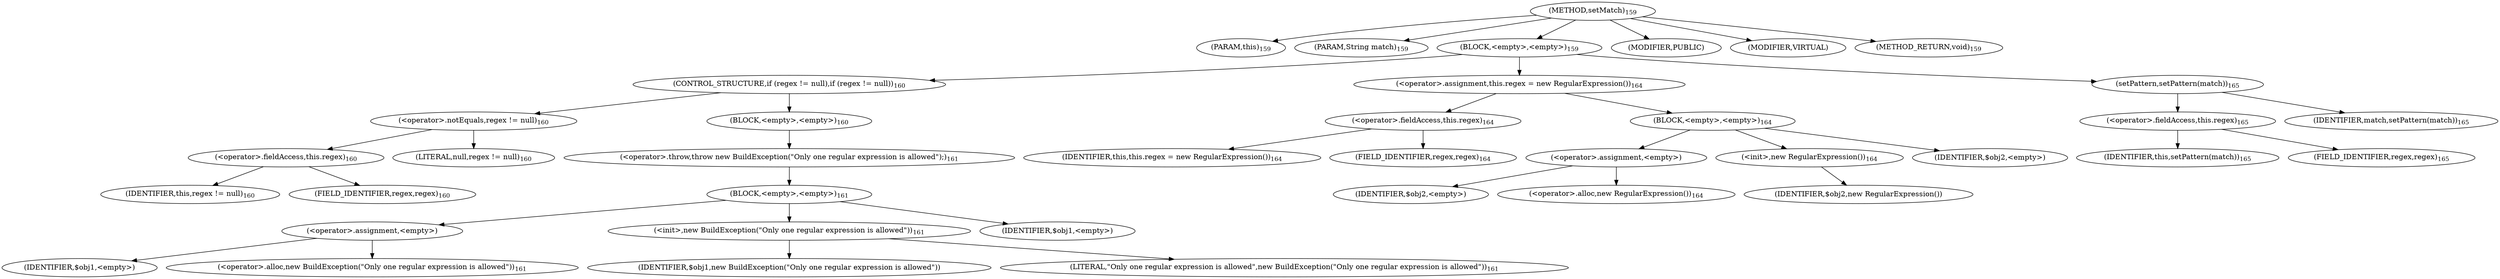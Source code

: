 digraph "setMatch" {  
"147" [label = <(METHOD,setMatch)<SUB>159</SUB>> ]
"148" [label = <(PARAM,this)<SUB>159</SUB>> ]
"149" [label = <(PARAM,String match)<SUB>159</SUB>> ]
"150" [label = <(BLOCK,&lt;empty&gt;,&lt;empty&gt;)<SUB>159</SUB>> ]
"151" [label = <(CONTROL_STRUCTURE,if (regex != null),if (regex != null))<SUB>160</SUB>> ]
"152" [label = <(&lt;operator&gt;.notEquals,regex != null)<SUB>160</SUB>> ]
"153" [label = <(&lt;operator&gt;.fieldAccess,this.regex)<SUB>160</SUB>> ]
"154" [label = <(IDENTIFIER,this,regex != null)<SUB>160</SUB>> ]
"155" [label = <(FIELD_IDENTIFIER,regex,regex)<SUB>160</SUB>> ]
"156" [label = <(LITERAL,null,regex != null)<SUB>160</SUB>> ]
"157" [label = <(BLOCK,&lt;empty&gt;,&lt;empty&gt;)<SUB>160</SUB>> ]
"158" [label = <(&lt;operator&gt;.throw,throw new BuildException(&quot;Only one regular expression is allowed&quot;);)<SUB>161</SUB>> ]
"159" [label = <(BLOCK,&lt;empty&gt;,&lt;empty&gt;)<SUB>161</SUB>> ]
"160" [label = <(&lt;operator&gt;.assignment,&lt;empty&gt;)> ]
"161" [label = <(IDENTIFIER,$obj1,&lt;empty&gt;)> ]
"162" [label = <(&lt;operator&gt;.alloc,new BuildException(&quot;Only one regular expression is allowed&quot;))<SUB>161</SUB>> ]
"163" [label = <(&lt;init&gt;,new BuildException(&quot;Only one regular expression is allowed&quot;))<SUB>161</SUB>> ]
"164" [label = <(IDENTIFIER,$obj1,new BuildException(&quot;Only one regular expression is allowed&quot;))> ]
"165" [label = <(LITERAL,&quot;Only one regular expression is allowed&quot;,new BuildException(&quot;Only one regular expression is allowed&quot;))<SUB>161</SUB>> ]
"166" [label = <(IDENTIFIER,$obj1,&lt;empty&gt;)> ]
"167" [label = <(&lt;operator&gt;.assignment,this.regex = new RegularExpression())<SUB>164</SUB>> ]
"168" [label = <(&lt;operator&gt;.fieldAccess,this.regex)<SUB>164</SUB>> ]
"169" [label = <(IDENTIFIER,this,this.regex = new RegularExpression())<SUB>164</SUB>> ]
"170" [label = <(FIELD_IDENTIFIER,regex,regex)<SUB>164</SUB>> ]
"171" [label = <(BLOCK,&lt;empty&gt;,&lt;empty&gt;)<SUB>164</SUB>> ]
"172" [label = <(&lt;operator&gt;.assignment,&lt;empty&gt;)> ]
"173" [label = <(IDENTIFIER,$obj2,&lt;empty&gt;)> ]
"174" [label = <(&lt;operator&gt;.alloc,new RegularExpression())<SUB>164</SUB>> ]
"175" [label = <(&lt;init&gt;,new RegularExpression())<SUB>164</SUB>> ]
"176" [label = <(IDENTIFIER,$obj2,new RegularExpression())> ]
"177" [label = <(IDENTIFIER,$obj2,&lt;empty&gt;)> ]
"178" [label = <(setPattern,setPattern(match))<SUB>165</SUB>> ]
"179" [label = <(&lt;operator&gt;.fieldAccess,this.regex)<SUB>165</SUB>> ]
"180" [label = <(IDENTIFIER,this,setPattern(match))<SUB>165</SUB>> ]
"181" [label = <(FIELD_IDENTIFIER,regex,regex)<SUB>165</SUB>> ]
"182" [label = <(IDENTIFIER,match,setPattern(match))<SUB>165</SUB>> ]
"183" [label = <(MODIFIER,PUBLIC)> ]
"184" [label = <(MODIFIER,VIRTUAL)> ]
"185" [label = <(METHOD_RETURN,void)<SUB>159</SUB>> ]
  "147" -> "148" 
  "147" -> "149" 
  "147" -> "150" 
  "147" -> "183" 
  "147" -> "184" 
  "147" -> "185" 
  "150" -> "151" 
  "150" -> "167" 
  "150" -> "178" 
  "151" -> "152" 
  "151" -> "157" 
  "152" -> "153" 
  "152" -> "156" 
  "153" -> "154" 
  "153" -> "155" 
  "157" -> "158" 
  "158" -> "159" 
  "159" -> "160" 
  "159" -> "163" 
  "159" -> "166" 
  "160" -> "161" 
  "160" -> "162" 
  "163" -> "164" 
  "163" -> "165" 
  "167" -> "168" 
  "167" -> "171" 
  "168" -> "169" 
  "168" -> "170" 
  "171" -> "172" 
  "171" -> "175" 
  "171" -> "177" 
  "172" -> "173" 
  "172" -> "174" 
  "175" -> "176" 
  "178" -> "179" 
  "178" -> "182" 
  "179" -> "180" 
  "179" -> "181" 
}
